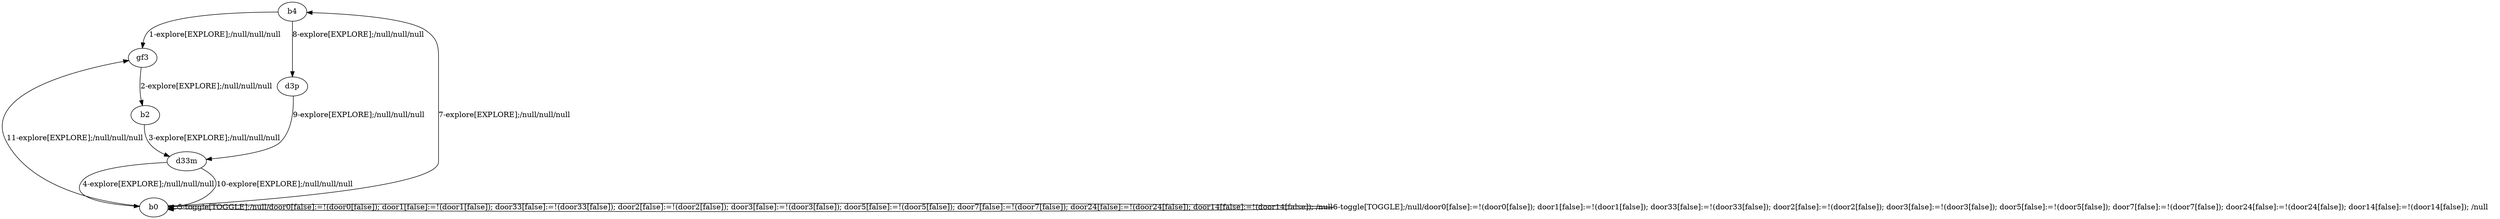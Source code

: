 # Total number of goals covered by this test: 1
# b2 --> d33m

digraph g {
"b4" -> "gf3" [label = "1-explore[EXPLORE];/null/null/null"];
"gf3" -> "b2" [label = "2-explore[EXPLORE];/null/null/null"];
"b2" -> "d33m" [label = "3-explore[EXPLORE];/null/null/null"];
"d33m" -> "b0" [label = "4-explore[EXPLORE];/null/null/null"];
"b0" -> "b0" [label = "5-toggle[TOGGLE];/null/door0[false]:=!(door0[false]); door1[false]:=!(door1[false]); door33[false]:=!(door33[false]); door2[false]:=!(door2[false]); door3[false]:=!(door3[false]); door5[false]:=!(door5[false]); door7[false]:=!(door7[false]); door24[false]:=!(door24[false]); door14[false]:=!(door14[false]); /null"];
"b0" -> "b0" [label = "6-toggle[TOGGLE];/null/door0[false]:=!(door0[false]); door1[false]:=!(door1[false]); door33[false]:=!(door33[false]); door2[false]:=!(door2[false]); door3[false]:=!(door3[false]); door5[false]:=!(door5[false]); door7[false]:=!(door7[false]); door24[false]:=!(door24[false]); door14[false]:=!(door14[false]); /null"];
"b0" -> "b4" [label = "7-explore[EXPLORE];/null/null/null"];
"b4" -> "d3p" [label = "8-explore[EXPLORE];/null/null/null"];
"d3p" -> "d33m" [label = "9-explore[EXPLORE];/null/null/null"];
"d33m" -> "b0" [label = "10-explore[EXPLORE];/null/null/null"];
"b0" -> "gf3" [label = "11-explore[EXPLORE];/null/null/null"];
}
